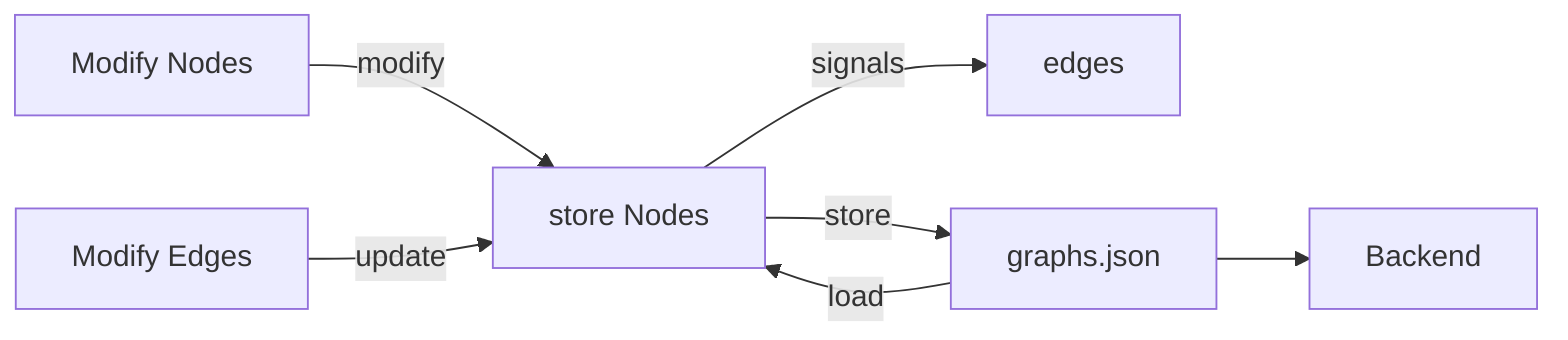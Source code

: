 %% Code for flowchart below
graph LR
    store[store Nodes]

    A[Modify Nodes]
    B[Modify Edges]
    
    A --modify--> store
    B --update--> store
    store --signals--> edges

    graphs[graphs.json]
    backend[Backend]

    store --store--> graphs
    graphs --> backend
    graphs --load--> store